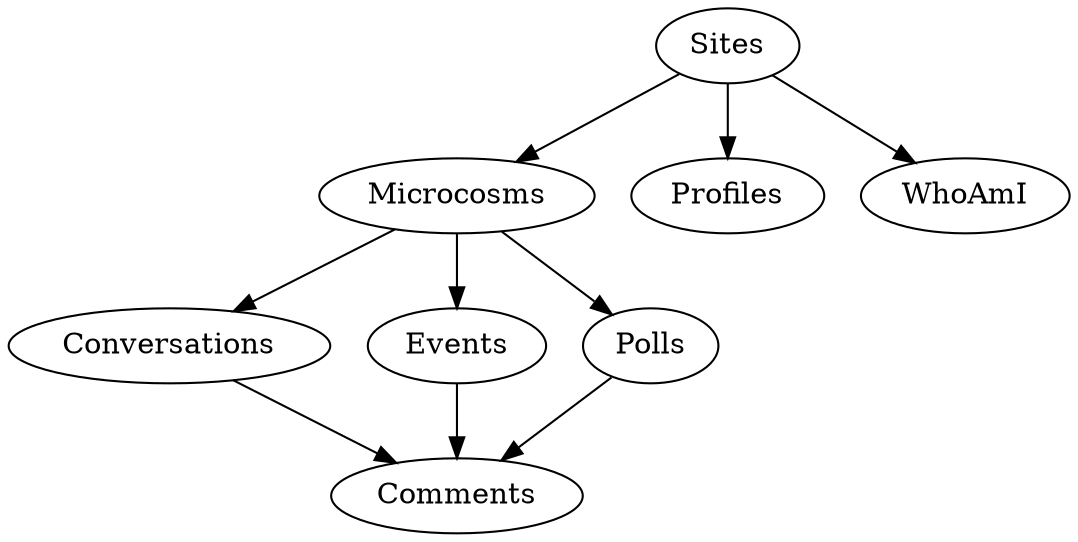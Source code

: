 digraph ApiFlow{
	Sites -> Microcosms;
	Sites -> Profiles;
	Sites -> WhoAmI;
	Microcosms -> Conversations;
	Microcosms -> Events;
	Microcosms -> Polls;
	Conversations -> Comments;
	Events -> Comments;
	Polls -> Comments;
}
